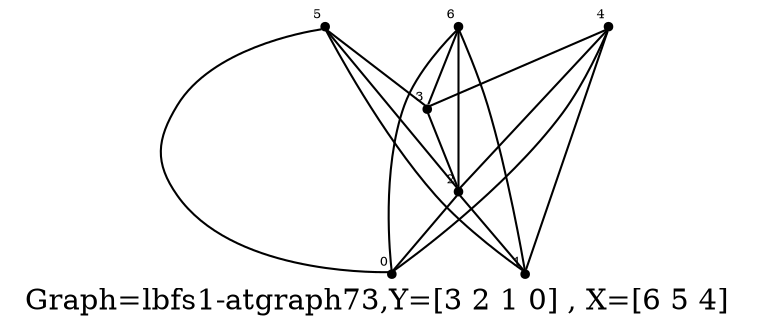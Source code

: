 /* Created by igraph 0.8.0-pre+0200568 */
graph {
  graph [
    label="Graph=lbfs1-atgraph73,Y=[3 2 1 0] , X=[6 5 4]  "
    labelloc=bottom
  ];
  0 [
    pos="0.900000,3.000000!"
    shape=point
    fontsize=6
    xlabel=0
  ];
  1 [
    pos="1.000000,2.000000!"
    shape=point
    fontsize=6
    xlabel=1
  ];
  2 [
    pos="0.900000,1.000000!"
    shape=point
    fontsize=6
    xlabel=2
  ];
  3 [
    pos="1.000000,0.000000!"
    shape=point
    fontsize=6
    xlabel=3
  ];
  4 [
    pos="0.000000,2.000000!"
    shape=point
    fontsize=6
    xlabel=4
  ];
  5 [
    pos="-0.100000,1.000000!"
    shape=point
    fontsize=6
    xlabel=5
  ];
  6 [
    pos="0.000000,0.000000!"
    shape=point
    fontsize=6
    xlabel=6
  ];

  2 -- 0;
  4 -- 0;
  5 -- 0;
  6 -- 0;
  2 -- 1;
  4 -- 1;
  5 -- 1;
  6 -- 1;
  3 -- 2;
  4 -- 2;
  5 -- 2;
  6 -- 2;
  4 -- 3;
  5 -- 3;
  6 -- 3;
}
